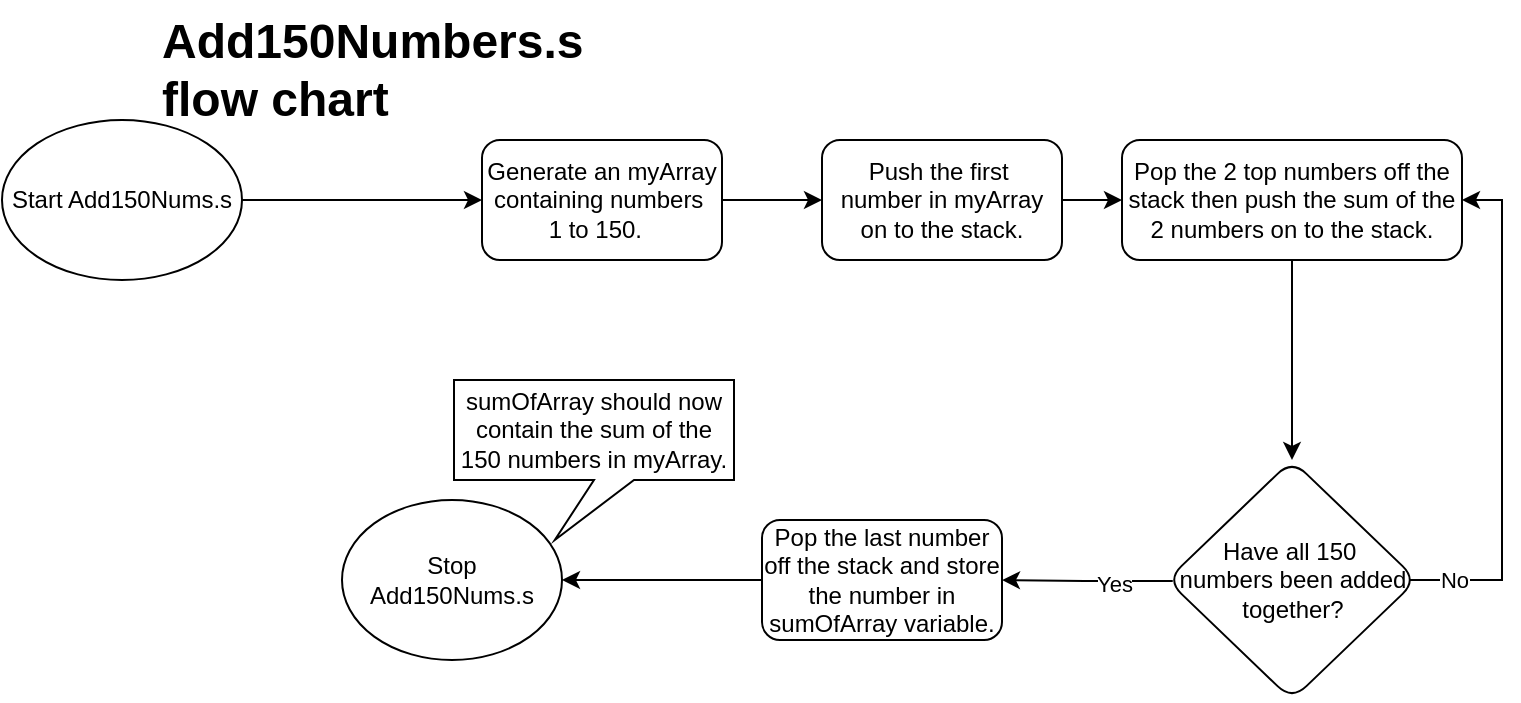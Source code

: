 <mxfile version="24.8.0">
  <diagram id="C5RBs43oDa-KdzZeNtuy" name="Page-1">
    <mxGraphModel dx="1034" dy="452" grid="1" gridSize="10" guides="1" tooltips="1" connect="1" arrows="1" fold="1" page="1" pageScale="1" pageWidth="827" pageHeight="1169" math="0" shadow="0">
      <root>
        <mxCell id="WIyWlLk6GJQsqaUBKTNV-0" />
        <mxCell id="WIyWlLk6GJQsqaUBKTNV-1" parent="WIyWlLk6GJQsqaUBKTNV-0" />
        <mxCell id="80Q0q_pPlhcz2nu9SwjC-2" style="edgeStyle=orthogonalEdgeStyle;rounded=0;orthogonalLoop=1;jettySize=auto;html=1;entryX=0;entryY=0.5;entryDx=0;entryDy=0;" parent="WIyWlLk6GJQsqaUBKTNV-1" source="80Q0q_pPlhcz2nu9SwjC-0" target="80Q0q_pPlhcz2nu9SwjC-1" edge="1">
          <mxGeometry relative="1" as="geometry" />
        </mxCell>
        <mxCell id="80Q0q_pPlhcz2nu9SwjC-0" value="Start Add150Nums.s" style="ellipse;whiteSpace=wrap;html=1;" parent="WIyWlLk6GJQsqaUBKTNV-1" vertex="1">
          <mxGeometry y="150" width="120" height="80" as="geometry" />
        </mxCell>
        <mxCell id="80Q0q_pPlhcz2nu9SwjC-5" value="" style="edgeStyle=orthogonalEdgeStyle;rounded=0;orthogonalLoop=1;jettySize=auto;html=1;" parent="WIyWlLk6GJQsqaUBKTNV-1" source="80Q0q_pPlhcz2nu9SwjC-1" target="80Q0q_pPlhcz2nu9SwjC-4" edge="1">
          <mxGeometry relative="1" as="geometry" />
        </mxCell>
        <mxCell id="80Q0q_pPlhcz2nu9SwjC-1" value="Generate an myArray containing numbers&amp;nbsp;&lt;div&gt;1 to 150.&amp;nbsp;&amp;nbsp;&lt;/div&gt;" style="rounded=1;whiteSpace=wrap;html=1;" parent="WIyWlLk6GJQsqaUBKTNV-1" vertex="1">
          <mxGeometry x="240" y="160" width="120" height="60" as="geometry" />
        </mxCell>
        <mxCell id="80Q0q_pPlhcz2nu9SwjC-7" value="" style="edgeStyle=orthogonalEdgeStyle;rounded=0;orthogonalLoop=1;jettySize=auto;html=1;" parent="WIyWlLk6GJQsqaUBKTNV-1" source="80Q0q_pPlhcz2nu9SwjC-4" target="80Q0q_pPlhcz2nu9SwjC-6" edge="1">
          <mxGeometry relative="1" as="geometry" />
        </mxCell>
        <mxCell id="80Q0q_pPlhcz2nu9SwjC-4" value="Push the first&amp;nbsp;&lt;div&gt;number in myArray on to the stack.&lt;/div&gt;" style="rounded=1;whiteSpace=wrap;html=1;" parent="WIyWlLk6GJQsqaUBKTNV-1" vertex="1">
          <mxGeometry x="410" y="160" width="120" height="60" as="geometry" />
        </mxCell>
        <mxCell id="80Q0q_pPlhcz2nu9SwjC-9" value="" style="edgeStyle=orthogonalEdgeStyle;rounded=0;orthogonalLoop=1;jettySize=auto;html=1;" parent="WIyWlLk6GJQsqaUBKTNV-1" source="80Q0q_pPlhcz2nu9SwjC-6" target="80Q0q_pPlhcz2nu9SwjC-8" edge="1">
          <mxGeometry relative="1" as="geometry" />
        </mxCell>
        <mxCell id="80Q0q_pPlhcz2nu9SwjC-6" value="Pop the 2 top numbers off the stack then push the sum of the 2 numbers on to the stack." style="whiteSpace=wrap;html=1;rounded=1;" parent="WIyWlLk6GJQsqaUBKTNV-1" vertex="1">
          <mxGeometry x="560" y="160" width="170" height="60" as="geometry" />
        </mxCell>
        <mxCell id="80Q0q_pPlhcz2nu9SwjC-10" style="edgeStyle=orthogonalEdgeStyle;rounded=0;orthogonalLoop=1;jettySize=auto;html=1;entryX=1;entryY=0.5;entryDx=0;entryDy=0;exitX=0.957;exitY=0.512;exitDx=0;exitDy=0;exitPerimeter=0;" parent="WIyWlLk6GJQsqaUBKTNV-1" source="80Q0q_pPlhcz2nu9SwjC-8" target="80Q0q_pPlhcz2nu9SwjC-6" edge="1">
          <mxGeometry relative="1" as="geometry">
            <Array as="points">
              <mxPoint x="702" y="380" />
              <mxPoint x="750" y="380" />
              <mxPoint x="750" y="190" />
            </Array>
          </mxGeometry>
        </mxCell>
        <mxCell id="80Q0q_pPlhcz2nu9SwjC-12" value="No" style="edgeLabel;html=1;align=center;verticalAlign=middle;resizable=0;points=[];" parent="80Q0q_pPlhcz2nu9SwjC-10" vertex="1" connectable="0">
          <mxGeometry x="-0.76" y="1" relative="1" as="geometry">
            <mxPoint x="-6" y="1" as="offset" />
          </mxGeometry>
        </mxCell>
        <mxCell id="80Q0q_pPlhcz2nu9SwjC-15" value="" style="edgeStyle=orthogonalEdgeStyle;rounded=0;orthogonalLoop=1;jettySize=auto;html=1;exitX=0.023;exitY=0.504;exitDx=0;exitDy=0;exitPerimeter=0;" parent="WIyWlLk6GJQsqaUBKTNV-1" source="80Q0q_pPlhcz2nu9SwjC-8" target="80Q0q_pPlhcz2nu9SwjC-14" edge="1">
          <mxGeometry relative="1" as="geometry" />
        </mxCell>
        <mxCell id="80Q0q_pPlhcz2nu9SwjC-18" value="Yes" style="edgeLabel;html=1;align=center;verticalAlign=middle;resizable=0;points=[];" parent="80Q0q_pPlhcz2nu9SwjC-15" vertex="1" connectable="0">
          <mxGeometry x="-0.296" y="1" relative="1" as="geometry">
            <mxPoint as="offset" />
          </mxGeometry>
        </mxCell>
        <mxCell id="80Q0q_pPlhcz2nu9SwjC-8" value="&lt;div&gt;Have all 150&amp;nbsp;&lt;/div&gt;&lt;div&gt;&lt;span style=&quot;background-color: initial;&quot;&gt;numbers been&amp;nbsp;&lt;/span&gt;&lt;span style=&quot;background-color: initial;&quot;&gt;added&lt;/span&gt;&lt;/div&gt;&lt;div&gt;&lt;span style=&quot;background-color: initial;&quot;&gt;together?&lt;/span&gt;&lt;/div&gt;" style="rhombus;whiteSpace=wrap;html=1;rounded=1;" parent="WIyWlLk6GJQsqaUBKTNV-1" vertex="1">
          <mxGeometry x="582.5" y="320" width="125" height="120" as="geometry" />
        </mxCell>
        <mxCell id="80Q0q_pPlhcz2nu9SwjC-17" value="" style="edgeStyle=orthogonalEdgeStyle;rounded=0;orthogonalLoop=1;jettySize=auto;html=1;" parent="WIyWlLk6GJQsqaUBKTNV-1" source="80Q0q_pPlhcz2nu9SwjC-14" target="80Q0q_pPlhcz2nu9SwjC-16" edge="1">
          <mxGeometry relative="1" as="geometry" />
        </mxCell>
        <mxCell id="80Q0q_pPlhcz2nu9SwjC-14" value="Pop the last number off the stack and store the number in sumOfArray variable." style="whiteSpace=wrap;html=1;rounded=1;" parent="WIyWlLk6GJQsqaUBKTNV-1" vertex="1">
          <mxGeometry x="380" y="350" width="120" height="60" as="geometry" />
        </mxCell>
        <mxCell id="80Q0q_pPlhcz2nu9SwjC-16" value="Stop Add150Nums.s" style="ellipse;whiteSpace=wrap;html=1;rounded=1;" parent="WIyWlLk6GJQsqaUBKTNV-1" vertex="1">
          <mxGeometry x="170" y="340" width="110" height="80" as="geometry" />
        </mxCell>
        <mxCell id="80Q0q_pPlhcz2nu9SwjC-19" value="sumOfArray should now contain the sum of the 150 numbers in myArray." style="shape=callout;whiteSpace=wrap;html=1;perimeter=calloutPerimeter;position2=0.36;" parent="WIyWlLk6GJQsqaUBKTNV-1" vertex="1">
          <mxGeometry x="226" y="280" width="140" height="80" as="geometry" />
        </mxCell>
        <mxCell id="80Q0q_pPlhcz2nu9SwjC-20" value="&lt;h1 style=&quot;margin-top: 0px;&quot;&gt;&lt;span style=&quot;background-color: initial;&quot;&gt;Add150Numbers.s flow chart&lt;/span&gt;&lt;/h1&gt;" style="text;html=1;whiteSpace=wrap;overflow=hidden;rounded=0;" parent="WIyWlLk6GJQsqaUBKTNV-1" vertex="1">
          <mxGeometry x="78" y="90" width="220" height="60" as="geometry" />
        </mxCell>
      </root>
    </mxGraphModel>
  </diagram>
</mxfile>
